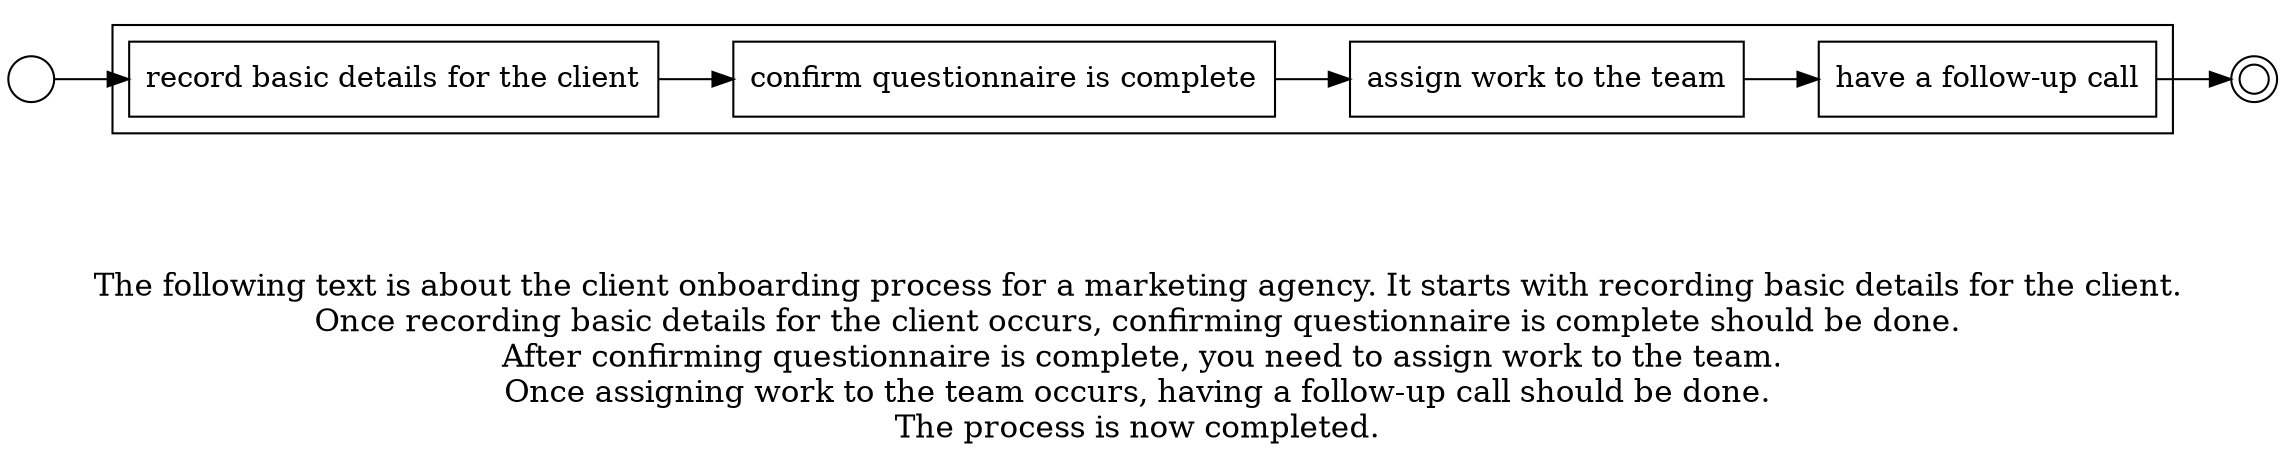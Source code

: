 digraph client_onboarding_process_for_a_marketing_agency_6 {
	graph [rankdir=LR]
	START_NODE [label="" shape=circle width=0.3]
	subgraph CLUSTER_0 {
		"record basic details for the client" [shape=box]
		"confirm questionnaire is complete" [shape=box]
		"record basic details for the client" -> "confirm questionnaire is complete"
		"assign work to the team" [shape=box]
		"confirm questionnaire is complete" -> "assign work to the team"
		"have a follow-up call" [shape=box]
		"assign work to the team" -> "have a follow-up call"
	}
	START_NODE -> "record basic details for the client"
	END_NODE [label="" shape=doublecircle width=0.2]
	"have a follow-up call" -> END_NODE
	fontsize=15 label="\n\n
The following text is about the client onboarding process for a marketing agency. It starts with recording basic details for the client. 
Once recording basic details for the client occurs, confirming questionnaire is complete should be done. 
After confirming questionnaire is complete, you need to assign work to the team.
Once assigning work to the team occurs, having a follow-up call should be done. 
The process is now completed. 
"
}
